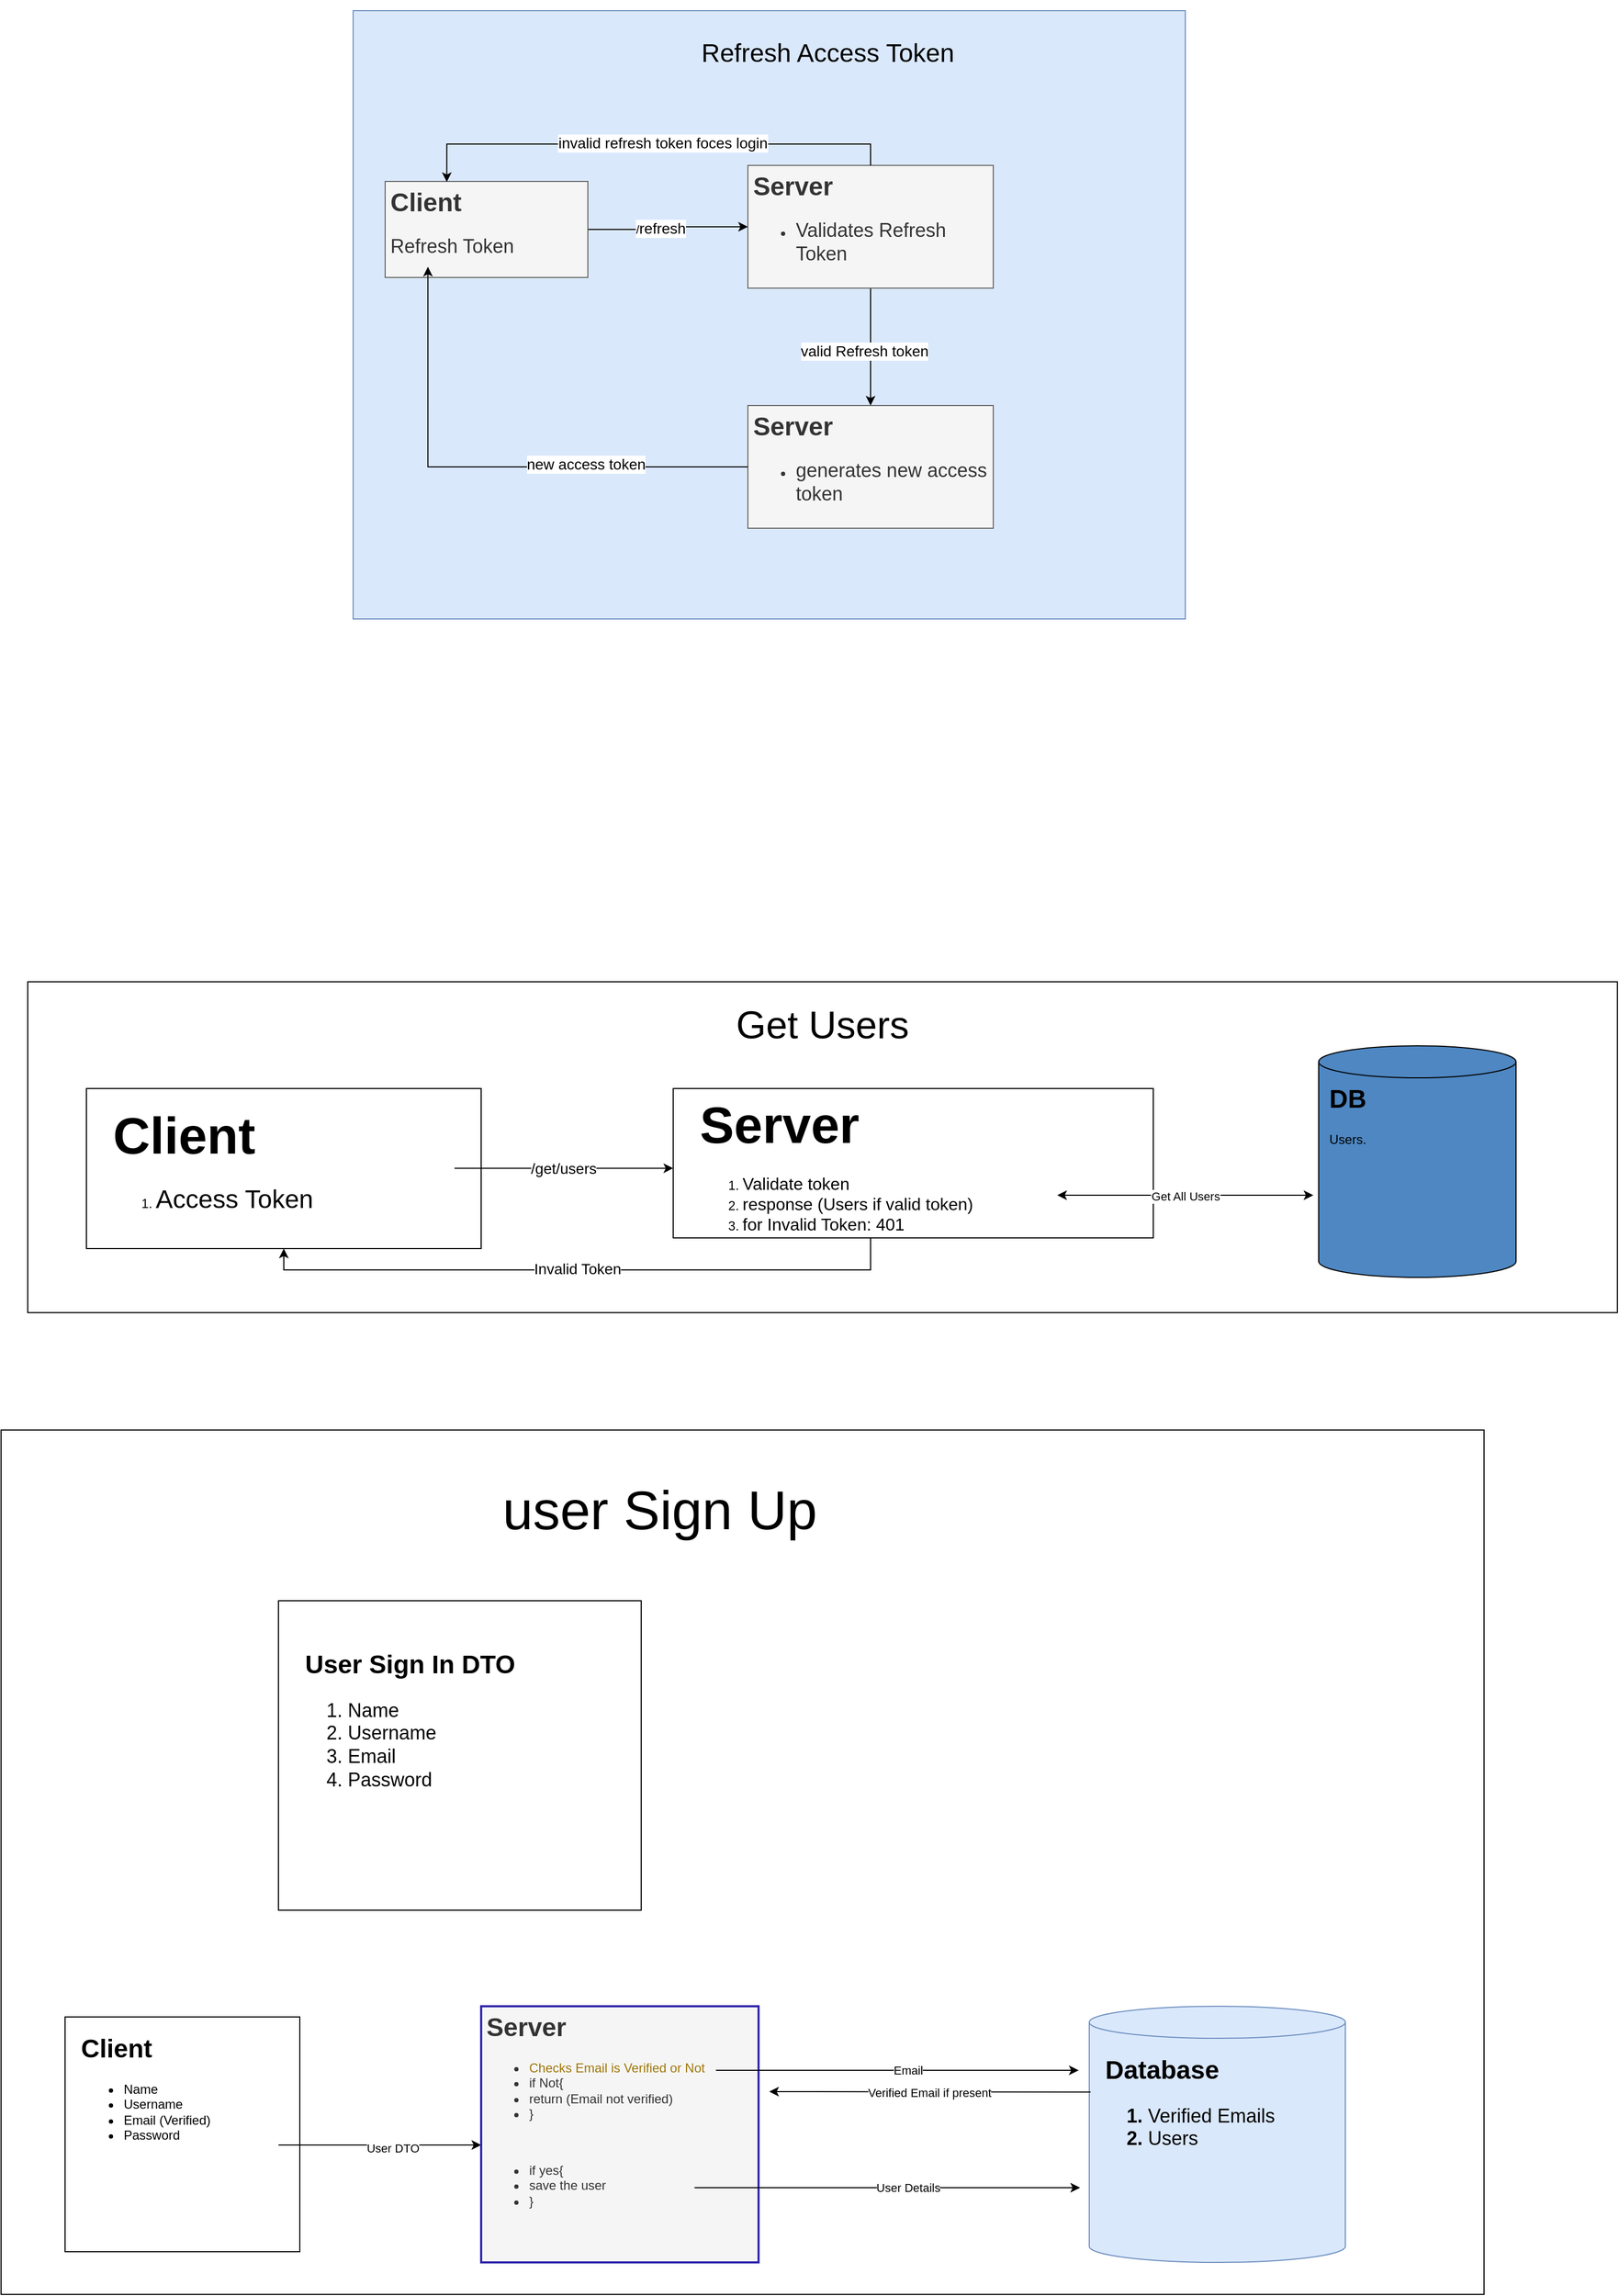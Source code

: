 <mxfile version="22.1.22" type="embed">
  <diagram id="e3ZoHSzyayAQzzKgrG5k" name="Page-1">
    <mxGraphModel dx="1097" dy="2805" grid="1" gridSize="10" guides="1" tooltips="1" connect="1" arrows="1" fold="1" page="1" pageScale="1" pageWidth="850" pageHeight="1100" math="0" shadow="0">
      <root>
        <mxCell id="0" />
        <mxCell id="1" parent="0" />
        <mxCell id="51" value="" style="rounded=0;whiteSpace=wrap;html=1;fillColor=#dae8fc;strokeColor=#6c8ebf;" vertex="1" parent="1">
          <mxGeometry x="380" y="-1350" width="780" height="570" as="geometry" />
        </mxCell>
        <mxCell id="52" value="&lt;font style=&quot;font-size: 24px;&quot;&gt;Refresh Access Token&lt;/font&gt;" style="text;html=1;strokeColor=none;fillColor=none;align=center;verticalAlign=middle;whiteSpace=wrap;rounded=0;" vertex="1" parent="1">
          <mxGeometry x="670" y="-1360" width="310" height="100" as="geometry" />
        </mxCell>
        <mxCell id="56" value="" style="edgeStyle=orthogonalEdgeStyle;rounded=0;orthogonalLoop=1;jettySize=auto;html=1;entryX=0;entryY=0.5;entryDx=0;entryDy=0;" edge="1" parent="1" source="54" target="57">
          <mxGeometry relative="1" as="geometry">
            <mxPoint x="735.0" y="-1145" as="targetPoint" />
          </mxGeometry>
        </mxCell>
        <mxCell id="65" value="/&lt;font style=&quot;font-size: 14px;&quot;&gt;refresh&lt;/font&gt;" style="edgeLabel;html=1;align=center;verticalAlign=middle;resizable=0;points=[];" vertex="1" connectable="0" parent="56">
          <mxGeometry x="-0.111" y="1" relative="1" as="geometry">
            <mxPoint as="offset" />
          </mxGeometry>
        </mxCell>
        <mxCell id="54" value="&lt;h1&gt;Client&lt;/h1&gt;&lt;div&gt;&lt;font style=&quot;font-size: 18px;&quot;&gt;Refresh Token&lt;/font&gt;&lt;/div&gt;" style="text;html=1;spacing=5;spacingTop=-20;whiteSpace=wrap;overflow=hidden;rounded=0;fillColor=#f5f5f5;fontColor=#333333;strokeColor=#666666;" vertex="1" parent="1">
          <mxGeometry x="410" y="-1190" width="190" height="90" as="geometry" />
        </mxCell>
        <mxCell id="59" value="" style="edgeStyle=orthogonalEdgeStyle;rounded=0;orthogonalLoop=1;jettySize=auto;html=1;" edge="1" parent="1" source="57" target="58">
          <mxGeometry relative="1" as="geometry" />
        </mxCell>
        <mxCell id="64" value="&lt;font style=&quot;font-size: 14px;&quot;&gt;valid Refresh token&lt;/font&gt;" style="edgeLabel;html=1;align=center;verticalAlign=middle;resizable=0;points=[];" vertex="1" connectable="0" parent="59">
          <mxGeometry x="0.072" y="-6" relative="1" as="geometry">
            <mxPoint as="offset" />
          </mxGeometry>
        </mxCell>
        <mxCell id="57" value="&lt;h1&gt;Server&lt;/h1&gt;&lt;p&gt;&lt;/p&gt;&lt;ul&gt;&lt;li&gt;&lt;span style=&quot;font-size: 18px;&quot;&gt;Validates Refresh Token&lt;/span&gt;&lt;/li&gt;&lt;/ul&gt;&lt;p&gt;&lt;/p&gt;" style="text;html=1;strokeColor=#666666;fillColor=#f5f5f5;spacing=5;spacingTop=-20;whiteSpace=wrap;overflow=hidden;rounded=0;fontColor=#333333;" vertex="1" parent="1">
          <mxGeometry x="750" y="-1205" width="230" height="115" as="geometry" />
        </mxCell>
        <mxCell id="58" value="&lt;h1&gt;Server&lt;/h1&gt;&lt;p&gt;&lt;/p&gt;&lt;ul&gt;&lt;li&gt;&lt;span style=&quot;font-size: 18px;&quot;&gt;generates new access token&lt;/span&gt;&lt;/li&gt;&lt;/ul&gt;&lt;p&gt;&lt;/p&gt;" style="text;html=1;strokeColor=#666666;fillColor=#f5f5f5;spacing=5;spacingTop=-20;whiteSpace=wrap;overflow=hidden;rounded=0;fontColor=#333333;" vertex="1" parent="1">
          <mxGeometry x="750" y="-980" width="230" height="115" as="geometry" />
        </mxCell>
        <mxCell id="62" style="edgeStyle=orthogonalEdgeStyle;rounded=0;orthogonalLoop=1;jettySize=auto;html=1;exitX=0.5;exitY=0;exitDx=0;exitDy=0;entryX=0.304;entryY=0.006;entryDx=0;entryDy=0;entryPerimeter=0;" edge="1" parent="1" source="57" target="54">
          <mxGeometry relative="1" as="geometry" />
        </mxCell>
        <mxCell id="63" value="&lt;font style=&quot;font-size: 14px;&quot;&gt;invalid refresh token foces login&lt;/font&gt;" style="edgeLabel;html=1;align=center;verticalAlign=middle;resizable=0;points=[];" vertex="1" connectable="0" parent="62">
          <mxGeometry x="-0.05" y="-1" relative="1" as="geometry">
            <mxPoint as="offset" />
          </mxGeometry>
        </mxCell>
        <mxCell id="66" style="edgeStyle=orthogonalEdgeStyle;rounded=0;orthogonalLoop=1;jettySize=auto;html=1;exitX=0;exitY=0.5;exitDx=0;exitDy=0;entryX=0.211;entryY=0.889;entryDx=0;entryDy=0;entryPerimeter=0;" edge="1" parent="1" source="58" target="54">
          <mxGeometry relative="1" as="geometry" />
        </mxCell>
        <mxCell id="67" value="&lt;font style=&quot;font-size: 14px;&quot;&gt;new access token&lt;/font&gt;" style="edgeLabel;html=1;align=center;verticalAlign=middle;resizable=0;points=[];" vertex="1" connectable="0" parent="66">
          <mxGeometry x="-0.376" y="-3" relative="1" as="geometry">
            <mxPoint as="offset" />
          </mxGeometry>
        </mxCell>
        <mxCell id="68" value="" style="rounded=0;whiteSpace=wrap;html=1;" vertex="1" parent="1">
          <mxGeometry x="75" y="-440" width="1490" height="310" as="geometry" />
        </mxCell>
        <mxCell id="69" value="" style="rounded=0;whiteSpace=wrap;html=1;" vertex="1" parent="1">
          <mxGeometry x="130" y="-340" width="370" height="150" as="geometry" />
        </mxCell>
        <mxCell id="70" value="" style="edgeStyle=orthogonalEdgeStyle;rounded=0;orthogonalLoop=1;jettySize=auto;html=1;" edge="1" parent="1">
          <mxGeometry relative="1" as="geometry">
            <mxPoint x="475" y="-265.28" as="sourcePoint" />
            <mxPoint x="680" y="-265.28" as="targetPoint" />
          </mxGeometry>
        </mxCell>
        <mxCell id="71" value="&lt;font style=&quot;font-size: 14px;&quot;&gt;/get/users&lt;/font&gt;" style="edgeLabel;html=1;align=center;verticalAlign=middle;resizable=0;points=[];" vertex="1" connectable="0" parent="70">
          <mxGeometry x="-0.004" relative="1" as="geometry">
            <mxPoint as="offset" />
          </mxGeometry>
        </mxCell>
        <mxCell id="72" value="&lt;h1&gt;&lt;span style=&quot;font-size: 48px;&quot;&gt;Client&lt;/span&gt;&lt;/h1&gt;&lt;p&gt;&lt;/p&gt;&lt;ol&gt;&lt;li&gt;&lt;span style=&quot;font-size: 24px;&quot;&gt;Access Token&lt;/span&gt;&lt;/li&gt;&lt;/ol&gt;&lt;p&gt;&lt;/p&gt;" style="text;html=1;strokeColor=none;fillColor=none;spacing=5;spacingTop=-20;whiteSpace=wrap;overflow=hidden;rounded=0;" vertex="1" parent="1">
          <mxGeometry x="150" y="-330" width="330" height="130" as="geometry" />
        </mxCell>
        <mxCell id="73" value="" style="whiteSpace=wrap;html=1;" vertex="1" parent="1">
          <mxGeometry x="680" y="-340" width="450" height="140" as="geometry" />
        </mxCell>
        <mxCell id="74" style="edgeStyle=orthogonalEdgeStyle;rounded=0;orthogonalLoop=1;jettySize=auto;html=1;exitX=0.5;exitY=1;exitDx=0;exitDy=0;entryX=0.5;entryY=1;entryDx=0;entryDy=0;" edge="1" parent="1" source="76" target="69">
          <mxGeometry relative="1" as="geometry" />
        </mxCell>
        <mxCell id="75" value="&lt;font style=&quot;font-size: 14px;&quot;&gt;Invalid Token&lt;/font&gt;" style="edgeLabel;html=1;align=center;verticalAlign=middle;resizable=0;points=[];" vertex="1" connectable="0" parent="74">
          <mxGeometry x="0.018" y="-1" relative="1" as="geometry">
            <mxPoint as="offset" />
          </mxGeometry>
        </mxCell>
        <mxCell id="76" value="&lt;h1&gt;&lt;span style=&quot;font-size: 48px;&quot;&gt;Server&lt;/span&gt;&lt;/h1&gt;&lt;div&gt;&lt;ol&gt;&lt;li&gt;&lt;font size=&quot;3&quot;&gt;Validate token&lt;/font&gt;&lt;/li&gt;&lt;li&gt;&lt;font size=&quot;3&quot;&gt;response (Users if valid token)&lt;/font&gt;&lt;/li&gt;&lt;li&gt;&lt;font size=&quot;3&quot;&gt;for Invalid Token: 401&lt;/font&gt;&lt;/li&gt;&lt;/ol&gt;&lt;/div&gt;&lt;p&gt;&lt;/p&gt;" style="text;html=1;strokeColor=none;fillColor=none;spacing=5;spacingTop=-20;whiteSpace=wrap;overflow=hidden;rounded=0;" vertex="1" parent="1">
          <mxGeometry x="700" y="-340" width="330" height="140" as="geometry" />
        </mxCell>
        <mxCell id="77" value="&lt;span style=&quot;font-size: 36px;&quot;&gt;Get Users&lt;/span&gt;" style="text;html=1;strokeColor=none;fillColor=none;align=center;verticalAlign=middle;whiteSpace=wrap;rounded=0;" vertex="1" parent="1">
          <mxGeometry x="630" y="-440" width="380" height="80" as="geometry" />
        </mxCell>
        <mxCell id="78" value="" style="shape=cylinder3;whiteSpace=wrap;html=1;boundedLbl=1;backgroundOutline=1;size=15;fillColor=#4E87C2;" vertex="1" parent="1">
          <mxGeometry x="1285" y="-380" width="185" height="217" as="geometry" />
        </mxCell>
        <mxCell id="79" value="&lt;h1&gt;DB&lt;/h1&gt;&lt;p&gt;Users.&lt;/p&gt;" style="text;html=1;strokeColor=none;fillColor=none;spacing=5;spacingTop=-20;whiteSpace=wrap;overflow=hidden;rounded=0;" vertex="1" parent="1">
          <mxGeometry x="1290" y="-350" width="150" height="140" as="geometry" />
        </mxCell>
        <mxCell id="80" value="" style="endArrow=classic;startArrow=classic;html=1;rounded=0;" edge="1" parent="1">
          <mxGeometry width="50" height="50" relative="1" as="geometry">
            <mxPoint x="1040" y="-240" as="sourcePoint" />
            <mxPoint x="1280" y="-240" as="targetPoint" />
          </mxGeometry>
        </mxCell>
        <mxCell id="81" value="Get All Users" style="edgeLabel;html=1;align=center;verticalAlign=middle;resizable=0;points=[];" vertex="1" connectable="0" parent="80">
          <mxGeometry x="-0.001" y="-1" relative="1" as="geometry">
            <mxPoint as="offset" />
          </mxGeometry>
        </mxCell>
        <mxCell id="82" value="" style="rounded=0;whiteSpace=wrap;html=1;" vertex="1" parent="1">
          <mxGeometry x="50" y="-20" width="1390" height="810" as="geometry" />
        </mxCell>
        <mxCell id="98" value="&lt;span style=&quot;font-size: 51px;&quot;&gt;user Sign Up&lt;/span&gt;" style="text;html=1;strokeColor=none;fillColor=none;align=center;verticalAlign=middle;whiteSpace=wrap;rounded=0;" vertex="1" parent="1">
          <mxGeometry x="500" y="10" width="335" height="90" as="geometry" />
        </mxCell>
        <mxCell id="99" value="" style="rounded=0;whiteSpace=wrap;html=1;" vertex="1" parent="1">
          <mxGeometry x="310" y="140" width="340" height="290" as="geometry" />
        </mxCell>
        <mxCell id="100" value="&lt;h1&gt;User Sign In DTO&lt;/h1&gt;&lt;p style=&quot;font-size: 17px;&quot;&gt;&lt;/p&gt;&lt;div&gt;&lt;ol style=&quot;font-size: 18px;&quot;&gt;&lt;li&gt;Name&lt;/li&gt;&lt;li&gt;Username&lt;/li&gt;&lt;li&gt;Email&lt;/li&gt;&lt;li&gt;Password&lt;/li&gt;&lt;/ol&gt;&lt;/div&gt;&lt;p&gt;&lt;/p&gt;" style="text;html=1;strokeColor=none;fillColor=none;spacing=5;spacingTop=-20;whiteSpace=wrap;overflow=hidden;rounded=0;" vertex="1" parent="1">
          <mxGeometry x="330" y="180" width="320" height="260" as="geometry" />
        </mxCell>
        <mxCell id="101" value="" style="whiteSpace=wrap;html=1;aspect=fixed;" vertex="1" parent="1">
          <mxGeometry x="110" y="530" width="220" height="220" as="geometry" />
        </mxCell>
        <mxCell id="102" value="&lt;h1&gt;Client&lt;/h1&gt;&lt;p&gt;&lt;/p&gt;&lt;ul&gt;&lt;li&gt;Name&lt;/li&gt;&lt;li&gt;Username&lt;/li&gt;&lt;li&gt;Email (Verified)&lt;/li&gt;&lt;li&gt;Password&lt;/li&gt;&lt;/ul&gt;&lt;p&gt;&lt;/p&gt;" style="text;html=1;spacing=5;spacingTop=-20;whiteSpace=wrap;overflow=hidden;rounded=0;" vertex="1" parent="1">
          <mxGeometry x="120" y="540" width="200" height="190" as="geometry" />
        </mxCell>
        <mxCell id="103" value="" style="endArrow=classic;html=1;rounded=0;" edge="1" parent="1">
          <mxGeometry width="50" height="50" relative="1" as="geometry">
            <mxPoint x="310" y="650" as="sourcePoint" />
            <mxPoint x="500" y="650" as="targetPoint" />
          </mxGeometry>
        </mxCell>
        <mxCell id="104" value="User DTO" style="edgeLabel;html=1;align=center;verticalAlign=middle;resizable=0;points=[];" vertex="1" connectable="0" parent="103">
          <mxGeometry x="0.128" y="-3" relative="1" as="geometry">
            <mxPoint as="offset" />
          </mxGeometry>
        </mxCell>
        <mxCell id="105" value="&lt;h1&gt;Server&lt;/h1&gt;&lt;p&gt;&lt;/p&gt;&lt;ul&gt;&lt;li&gt;&lt;font color=&quot;#9e7609&quot;&gt;Checks Email is Verified or Not&lt;/font&gt;&lt;/li&gt;&lt;li&gt;&lt;span style=&quot;background-color: initial;&quot;&gt;if Not{&lt;/span&gt;&lt;/li&gt;&lt;li&gt;return (Email not verified)&lt;/li&gt;&lt;li&gt;&lt;span style=&quot;background-color: initial;&quot;&gt;}&lt;/span&gt;&lt;br&gt;&lt;/li&gt;&lt;/ul&gt;&lt;div&gt;&lt;br&gt;&lt;/div&gt;&lt;ul&gt;&lt;li&gt;if yes{&lt;/li&gt;&lt;li&gt;save the user&lt;/li&gt;&lt;li&gt;}&lt;/li&gt;&lt;/ul&gt;&lt;p&gt;&lt;/p&gt;" style="text;html=1;spacing=5;spacingTop=-20;whiteSpace=wrap;overflow=hidden;rounded=0;fillColor=#f5f5f5;fontColor=#333333;strokeColor=#2f26ab;strokeWidth=2;" vertex="1" parent="1">
          <mxGeometry x="500" y="520" width="260" height="240" as="geometry" />
        </mxCell>
        <mxCell id="106" value="" style="shape=cylinder3;whiteSpace=wrap;html=1;boundedLbl=1;backgroundOutline=1;size=15;fillColor=#dae8fc;strokeColor=#6c8ebf;" vertex="1" parent="1">
          <mxGeometry x="1070" y="520" width="240" height="240" as="geometry" />
        </mxCell>
        <mxCell id="107" value="&lt;h1&gt;&lt;span style=&quot;background-color: initial;&quot;&gt;Database&lt;/span&gt;&lt;/h1&gt;&lt;h1&gt;&lt;ol style=&quot;font-size: 18px;&quot;&gt;&lt;li&gt;&lt;span style=&quot;font-weight: normal;&quot;&gt;Verified Emails&lt;/span&gt;&lt;/li&gt;&lt;li&gt;&lt;span style=&quot;font-weight: normal;&quot;&gt;Users&lt;/span&gt;&lt;/li&gt;&lt;/ol&gt;&lt;/h1&gt;" style="text;html=1;strokeColor=none;fillColor=none;spacing=5;spacingTop=-20;whiteSpace=wrap;overflow=hidden;rounded=0;" vertex="1" parent="1">
          <mxGeometry x="1080" y="560" width="220" height="180" as="geometry" />
        </mxCell>
        <mxCell id="108" value="" style="endArrow=classic;html=1;rounded=0;" edge="1" parent="1">
          <mxGeometry width="50" height="50" relative="1" as="geometry">
            <mxPoint x="720" y="580" as="sourcePoint" />
            <mxPoint x="1060" y="580" as="targetPoint" />
          </mxGeometry>
        </mxCell>
        <mxCell id="109" value="Email" style="edgeLabel;html=1;align=center;verticalAlign=middle;resizable=0;points=[];" vertex="1" connectable="0" parent="108">
          <mxGeometry x="0.146" relative="1" as="geometry">
            <mxPoint x="-15" as="offset" />
          </mxGeometry>
        </mxCell>
        <mxCell id="110" value="" style="endArrow=classic;html=1;rounded=0;exitX=0.005;exitY=0.335;exitDx=0;exitDy=0;exitPerimeter=0;" edge="1" parent="1" source="106">
          <mxGeometry width="50" height="50" relative="1" as="geometry">
            <mxPoint x="1070" y="598" as="sourcePoint" />
            <mxPoint x="770" y="600.0" as="targetPoint" />
          </mxGeometry>
        </mxCell>
        <mxCell id="111" value="Verified Email if present" style="edgeLabel;html=1;align=center;verticalAlign=middle;resizable=0;points=[];" vertex="1" connectable="0" parent="110">
          <mxGeometry x="-0.129" y="1" relative="1" as="geometry">
            <mxPoint x="-20" as="offset" />
          </mxGeometry>
        </mxCell>
        <mxCell id="112" value="" style="endArrow=classic;html=1;rounded=0;" edge="1" parent="1">
          <mxGeometry width="50" height="50" relative="1" as="geometry">
            <mxPoint x="700" y="690" as="sourcePoint" />
            <mxPoint x="1061.379" y="690" as="targetPoint" />
          </mxGeometry>
        </mxCell>
        <mxCell id="113" value="User Details" style="edgeLabel;html=1;align=center;verticalAlign=middle;resizable=0;points=[];" vertex="1" connectable="0" parent="112">
          <mxGeometry x="0.261" relative="1" as="geometry">
            <mxPoint x="-28" as="offset" />
          </mxGeometry>
        </mxCell>
      </root>
    </mxGraphModel>
  </diagram>
</mxfile>
